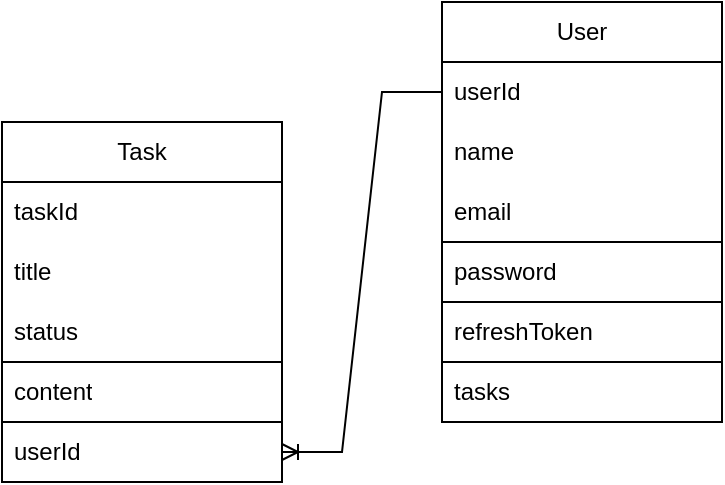 <mxfile version="24.3.1" type="device">
  <diagram name="Страница — 1" id="FSQw9K8yGpVNBgaZcYXW">
    <mxGraphModel dx="788" dy="449" grid="1" gridSize="10" guides="1" tooltips="1" connect="1" arrows="1" fold="1" page="1" pageScale="1" pageWidth="827" pageHeight="1169" math="0" shadow="0">
      <root>
        <mxCell id="0" />
        <mxCell id="1" parent="0" />
        <mxCell id="4SBCd6g-KQtphPSialMp-1" value="Task" style="swimlane;fontStyle=0;childLayout=stackLayout;horizontal=1;startSize=30;horizontalStack=0;resizeParent=1;resizeParentMax=0;resizeLast=0;collapsible=1;marginBottom=0;whiteSpace=wrap;html=1;" vertex="1" parent="1">
          <mxGeometry x="360" y="350" width="140" height="120" as="geometry" />
        </mxCell>
        <mxCell id="4SBCd6g-KQtphPSialMp-2" value="taskId" style="text;strokeColor=none;fillColor=none;align=left;verticalAlign=middle;spacingLeft=4;spacingRight=4;overflow=hidden;points=[[0,0.5],[1,0.5]];portConstraint=eastwest;rotatable=0;whiteSpace=wrap;html=1;" vertex="1" parent="4SBCd6g-KQtphPSialMp-1">
          <mxGeometry y="30" width="140" height="30" as="geometry" />
        </mxCell>
        <mxCell id="4SBCd6g-KQtphPSialMp-3" value="title" style="text;strokeColor=none;fillColor=none;align=left;verticalAlign=middle;spacingLeft=4;spacingRight=4;overflow=hidden;points=[[0,0.5],[1,0.5]];portConstraint=eastwest;rotatable=0;whiteSpace=wrap;html=1;" vertex="1" parent="4SBCd6g-KQtphPSialMp-1">
          <mxGeometry y="60" width="140" height="30" as="geometry" />
        </mxCell>
        <mxCell id="4SBCd6g-KQtphPSialMp-4" value="status" style="text;strokeColor=none;fillColor=none;align=left;verticalAlign=middle;spacingLeft=4;spacingRight=4;overflow=hidden;points=[[0,0.5],[1,0.5]];portConstraint=eastwest;rotatable=0;whiteSpace=wrap;html=1;" vertex="1" parent="4SBCd6g-KQtphPSialMp-1">
          <mxGeometry y="90" width="140" height="30" as="geometry" />
        </mxCell>
        <mxCell id="4SBCd6g-KQtphPSialMp-5" value="User" style="swimlane;fontStyle=0;childLayout=stackLayout;horizontal=1;startSize=30;horizontalStack=0;resizeParent=1;resizeParentMax=0;resizeLast=0;collapsible=1;marginBottom=0;whiteSpace=wrap;html=1;" vertex="1" parent="1">
          <mxGeometry x="580" y="290" width="140" height="120" as="geometry" />
        </mxCell>
        <mxCell id="4SBCd6g-KQtphPSialMp-6" value="userId" style="text;strokeColor=none;fillColor=none;align=left;verticalAlign=middle;spacingLeft=4;spacingRight=4;overflow=hidden;points=[[0,0.5],[1,0.5]];portConstraint=eastwest;rotatable=0;whiteSpace=wrap;html=1;" vertex="1" parent="4SBCd6g-KQtphPSialMp-5">
          <mxGeometry y="30" width="140" height="30" as="geometry" />
        </mxCell>
        <mxCell id="4SBCd6g-KQtphPSialMp-7" value="name" style="text;strokeColor=none;fillColor=none;align=left;verticalAlign=middle;spacingLeft=4;spacingRight=4;overflow=hidden;points=[[0,0.5],[1,0.5]];portConstraint=eastwest;rotatable=0;whiteSpace=wrap;html=1;" vertex="1" parent="4SBCd6g-KQtphPSialMp-5">
          <mxGeometry y="60" width="140" height="30" as="geometry" />
        </mxCell>
        <mxCell id="4SBCd6g-KQtphPSialMp-8" value="email" style="text;strokeColor=none;fillColor=none;align=left;verticalAlign=middle;spacingLeft=4;spacingRight=4;overflow=hidden;points=[[0,0.5],[1,0.5]];portConstraint=eastwest;rotatable=0;whiteSpace=wrap;html=1;" vertex="1" parent="4SBCd6g-KQtphPSialMp-5">
          <mxGeometry y="90" width="140" height="30" as="geometry" />
        </mxCell>
        <mxCell id="4SBCd6g-KQtphPSialMp-9" value="password" style="text;strokeColor=default;fillColor=none;align=left;verticalAlign=middle;spacingLeft=4;spacingRight=4;overflow=hidden;points=[[0,0.5],[1,0.5]];portConstraint=eastwest;rotatable=0;whiteSpace=wrap;html=1;" vertex="1" parent="1">
          <mxGeometry x="580" y="410" width="140" height="30" as="geometry" />
        </mxCell>
        <mxCell id="4SBCd6g-KQtphPSialMp-10" value="refreshToken" style="text;strokeColor=default;fillColor=none;align=left;verticalAlign=middle;spacingLeft=4;spacingRight=4;overflow=hidden;points=[[0,0.5],[1,0.5]];portConstraint=eastwest;rotatable=0;whiteSpace=wrap;html=1;" vertex="1" parent="1">
          <mxGeometry x="580" y="440" width="140" height="30" as="geometry" />
        </mxCell>
        <mxCell id="4SBCd6g-KQtphPSialMp-15" value="tasks" style="text;strokeColor=default;fillColor=none;align=left;verticalAlign=middle;spacingLeft=4;spacingRight=4;overflow=hidden;points=[[0,0.5],[1,0.5]];portConstraint=eastwest;rotatable=0;whiteSpace=wrap;html=1;" vertex="1" parent="1">
          <mxGeometry x="580" y="470" width="140" height="30" as="geometry" />
        </mxCell>
        <mxCell id="4SBCd6g-KQtphPSialMp-16" value="content" style="text;strokeColor=default;fillColor=none;align=left;verticalAlign=middle;spacingLeft=4;spacingRight=4;overflow=hidden;points=[[0,0.5],[1,0.5]];portConstraint=eastwest;rotatable=0;whiteSpace=wrap;html=1;" vertex="1" parent="1">
          <mxGeometry x="360" y="470" width="140" height="30" as="geometry" />
        </mxCell>
        <mxCell id="4SBCd6g-KQtphPSialMp-17" value="userId" style="text;strokeColor=default;fillColor=none;align=left;verticalAlign=middle;spacingLeft=4;spacingRight=4;overflow=hidden;points=[[0,0.5],[1,0.5]];portConstraint=eastwest;rotatable=0;whiteSpace=wrap;html=1;" vertex="1" parent="1">
          <mxGeometry x="360" y="500" width="140" height="30" as="geometry" />
        </mxCell>
        <mxCell id="4SBCd6g-KQtphPSialMp-18" value="" style="edgeStyle=entityRelationEdgeStyle;fontSize=12;html=1;endArrow=ERoneToMany;rounded=0;exitX=0;exitY=0.5;exitDx=0;exitDy=0;entryX=1;entryY=0.5;entryDx=0;entryDy=0;" edge="1" parent="1" source="4SBCd6g-KQtphPSialMp-6" target="4SBCd6g-KQtphPSialMp-17">
          <mxGeometry width="100" height="100" relative="1" as="geometry">
            <mxPoint x="530" y="440" as="sourcePoint" />
            <mxPoint x="630" y="340" as="targetPoint" />
          </mxGeometry>
        </mxCell>
      </root>
    </mxGraphModel>
  </diagram>
</mxfile>
